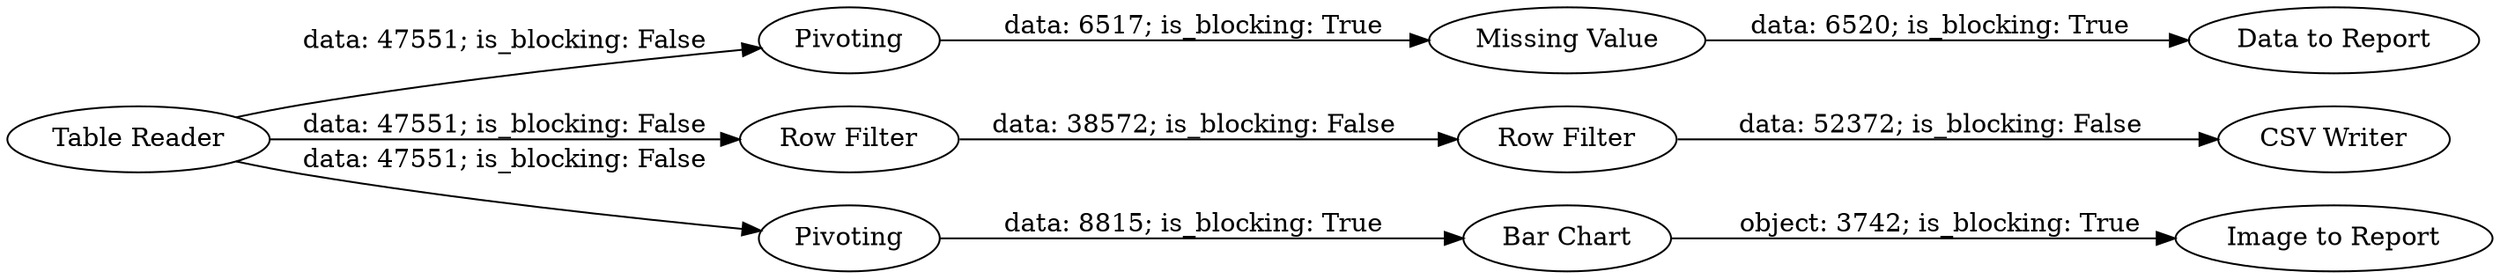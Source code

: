 digraph {
	"-1716970340498879255_25" [label="Image to Report"]
	"-1716970340498879255_13" [label=Pivoting]
	"-1716970340498879255_21" [label="Row Filter"]
	"-1716970340498879255_15" [label="Bar Chart"]
	"-1716970340498879255_16" [label=Pivoting]
	"-1716970340498879255_20" [label="Table Reader"]
	"-1716970340498879255_22" [label="Row Filter"]
	"-1716970340498879255_14" [label="Missing Value"]
	"-1716970340498879255_23" [label="CSV Writer"]
	"-1716970340498879255_24" [label="Data to Report"]
	"-1716970340498879255_14" -> "-1716970340498879255_24" [label="data: 6520; is_blocking: True"]
	"-1716970340498879255_15" -> "-1716970340498879255_25" [label="object: 3742; is_blocking: True"]
	"-1716970340498879255_22" -> "-1716970340498879255_23" [label="data: 52372; is_blocking: False"]
	"-1716970340498879255_20" -> "-1716970340498879255_21" [label="data: 47551; is_blocking: False"]
	"-1716970340498879255_16" -> "-1716970340498879255_15" [label="data: 8815; is_blocking: True"]
	"-1716970340498879255_21" -> "-1716970340498879255_22" [label="data: 38572; is_blocking: False"]
	"-1716970340498879255_13" -> "-1716970340498879255_14" [label="data: 6517; is_blocking: True"]
	"-1716970340498879255_20" -> "-1716970340498879255_16" [label="data: 47551; is_blocking: False"]
	"-1716970340498879255_20" -> "-1716970340498879255_13" [label="data: 47551; is_blocking: False"]
	rankdir=LR
}
